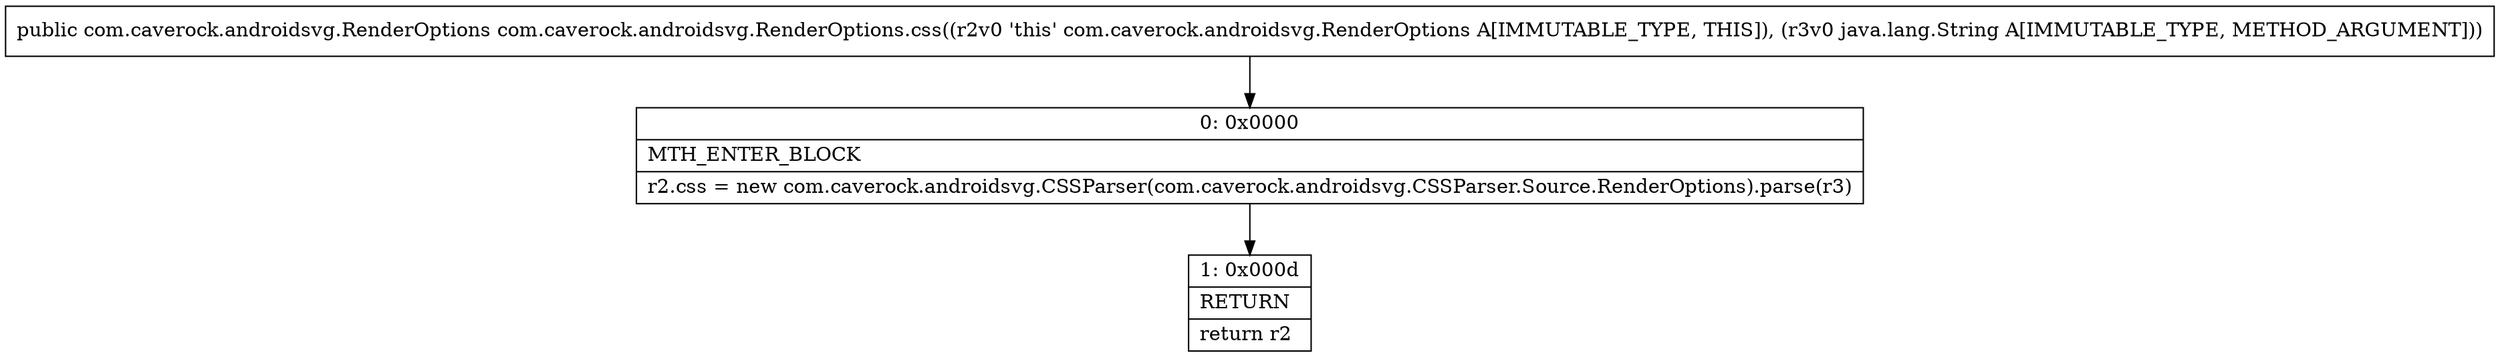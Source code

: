 digraph "CFG forcom.caverock.androidsvg.RenderOptions.css(Ljava\/lang\/String;)Lcom\/caverock\/androidsvg\/RenderOptions;" {
Node_0 [shape=record,label="{0\:\ 0x0000|MTH_ENTER_BLOCK\l|r2.css = new com.caverock.androidsvg.CSSParser(com.caverock.androidsvg.CSSParser.Source.RenderOptions).parse(r3)\l}"];
Node_1 [shape=record,label="{1\:\ 0x000d|RETURN\l|return r2\l}"];
MethodNode[shape=record,label="{public com.caverock.androidsvg.RenderOptions com.caverock.androidsvg.RenderOptions.css((r2v0 'this' com.caverock.androidsvg.RenderOptions A[IMMUTABLE_TYPE, THIS]), (r3v0 java.lang.String A[IMMUTABLE_TYPE, METHOD_ARGUMENT])) }"];
MethodNode -> Node_0;
Node_0 -> Node_1;
}

